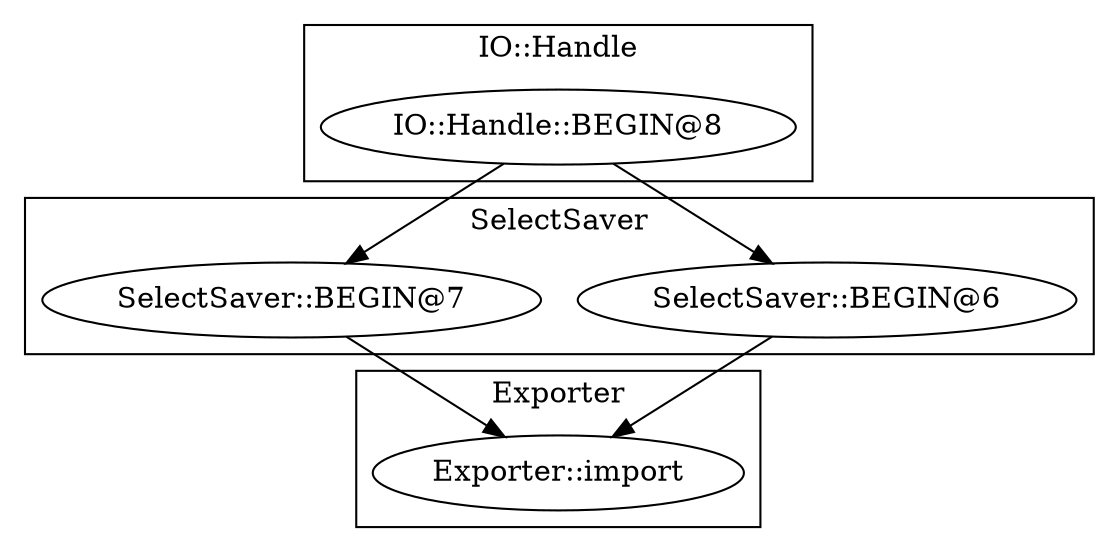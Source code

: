 digraph {
graph [overlap=false]
subgraph cluster_Exporter {
	label="Exporter";
	"Exporter::import";
}
subgraph cluster_SelectSaver {
	label="SelectSaver";
	"SelectSaver::BEGIN@6";
	"SelectSaver::BEGIN@7";
}
subgraph cluster_IO_Handle {
	label="IO::Handle";
	"IO::Handle::BEGIN@8";
}
"IO::Handle::BEGIN@8" -> "SelectSaver::BEGIN@6";
"IO::Handle::BEGIN@8" -> "SelectSaver::BEGIN@7";
"SelectSaver::BEGIN@6" -> "Exporter::import";
"SelectSaver::BEGIN@7" -> "Exporter::import";
}
